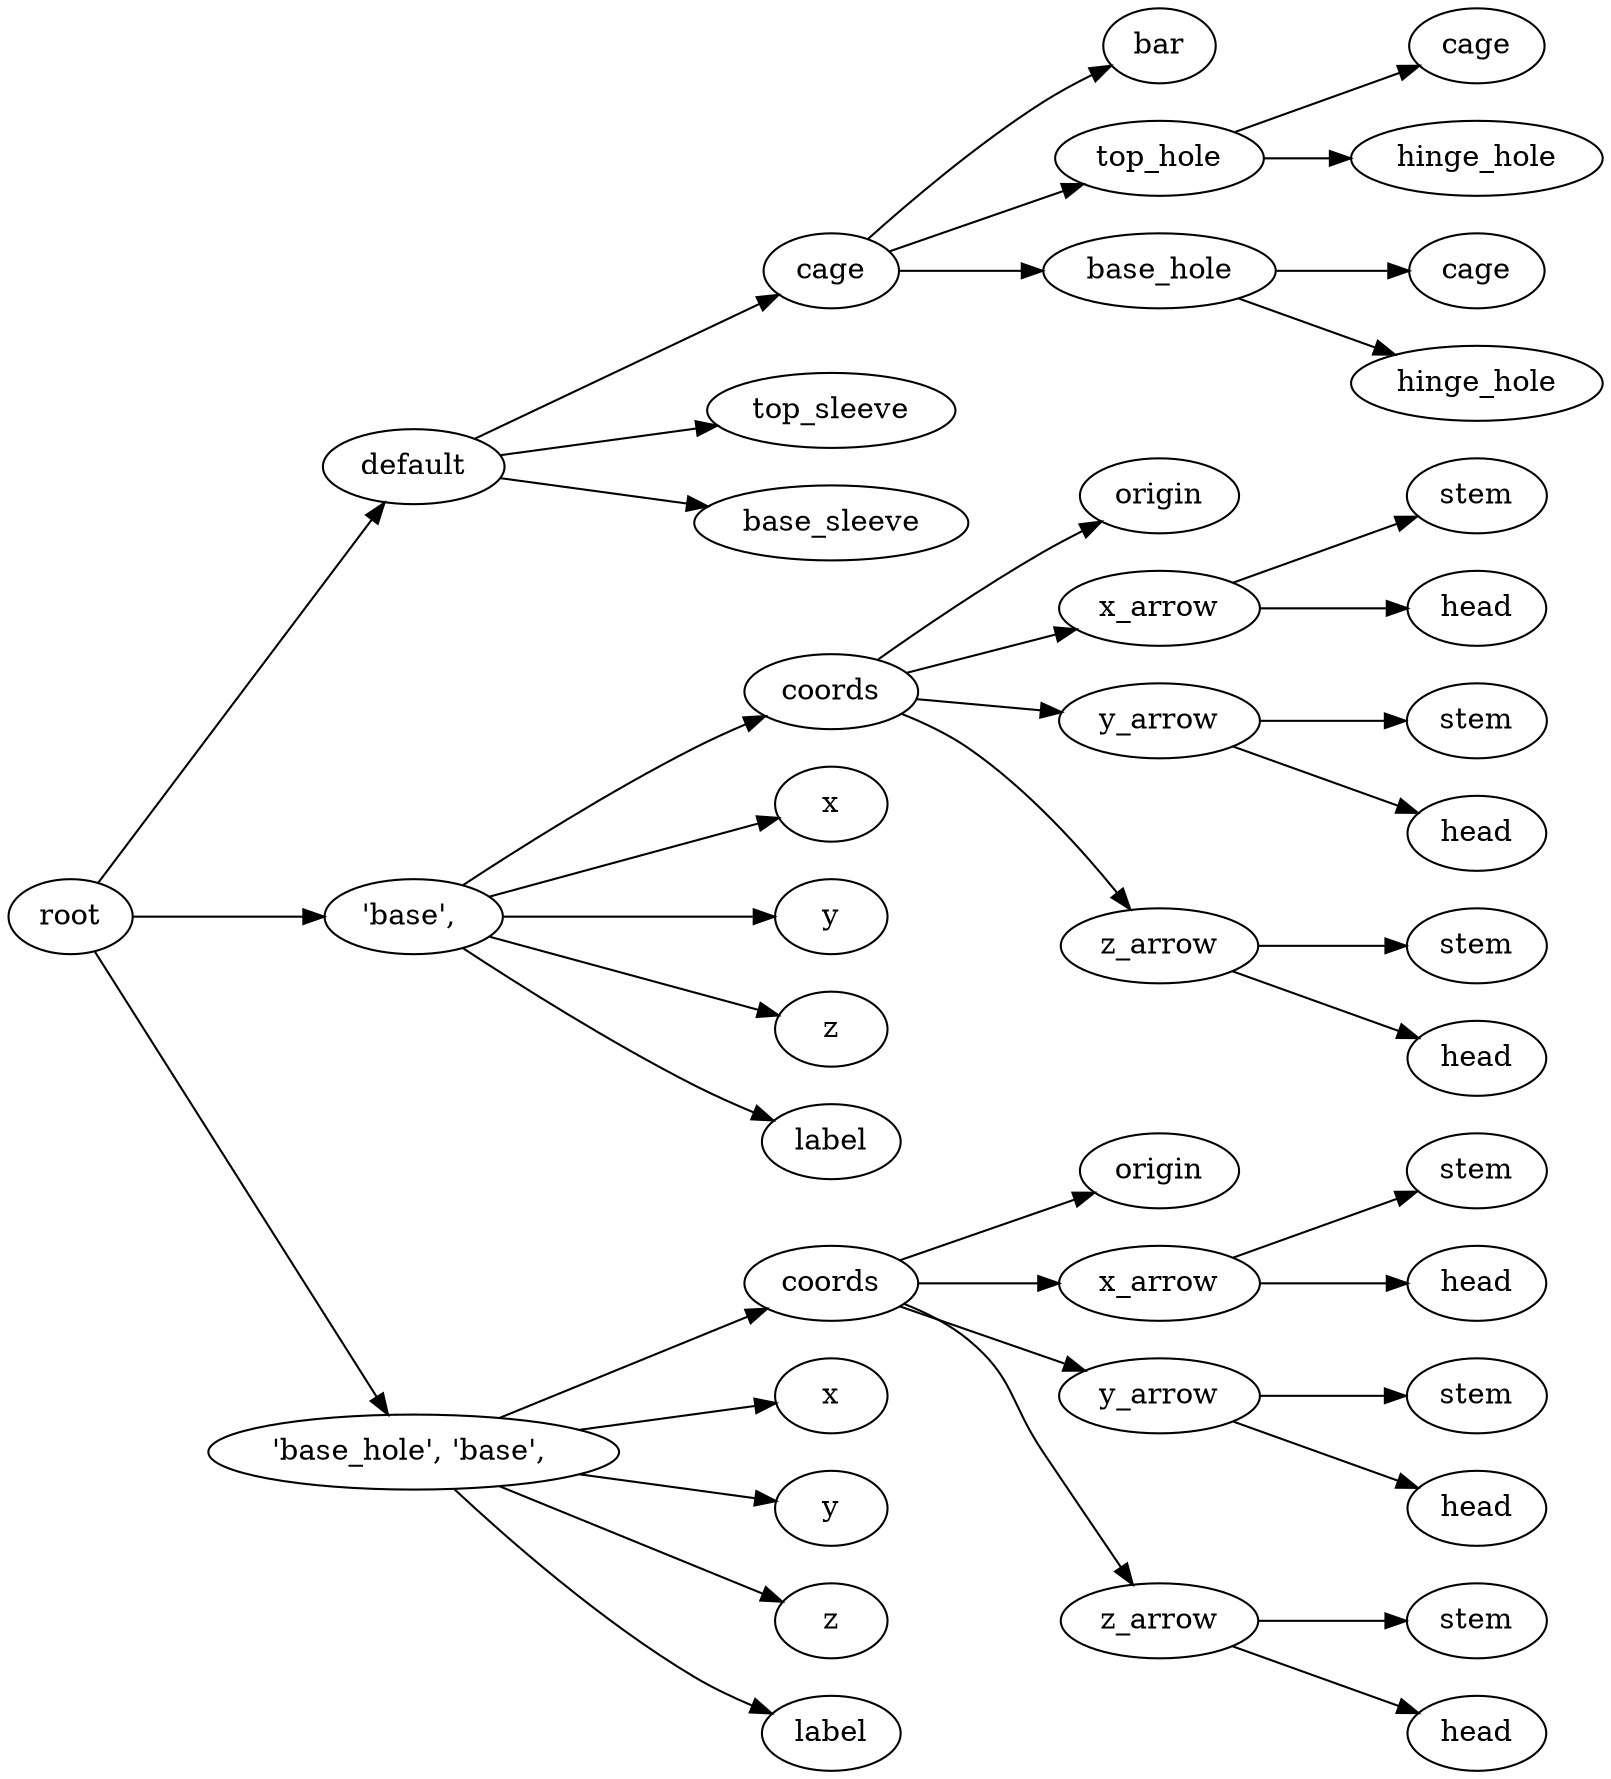 digraph default {
	graph [rankdir=LR]
	root_274 [label=root href="javascript:s=&quot;\(\)\nNone&quot;; console.log(s); alert(s);"]
	default_275 [label=default href="javascript:s=&quot;\(&#x27;default&#x27;,\)\nHingeBar3XEndHoles&quot;; console.log(s); alert(s);" tooltip=HingeBar3XEndHoles]
	cage_276 [label=cage href="javascript:s=&quot;\(&#x27;default&#x27;,\ &#x27;cage&#x27;\)\nHingeBar3X&quot;; console.log(s); alert(s);" tooltip=HingeBar3X]
	bar_277 [label=bar href="javascript:s=&quot;\(&#x27;default&#x27;,\ &#x27;cage&#x27;,\ &#x27;bar&#x27;\)\nCylinder&quot;; console.log(s); alert(s);" tooltip=Cylinder]
	top_hole_278 [label=top_hole href="javascript:s=&quot;\(&#x27;default&#x27;,\ &#x27;cage&#x27;,\ &#x27;top_hole&#x27;\)\nHingeHole&quot;; console.log(s); alert(s);" tooltip=HingeHole]
	cage_279 [label=cage href="javascript:s=&quot;\(&#x27;default&#x27;,\ &#x27;cage&#x27;,\ &#x27;top_hole&#x27;,\ &#x27;cage&#x27;\)\nCylinder&quot;; console.log(s); alert(s);" tooltip=Cylinder]
	hinge_hole_280 [label=hinge_hole href="javascript:s=&quot;\(&#x27;default&#x27;,\ &#x27;cage&#x27;,\ &#x27;top_hole&#x27;,\ &#x27;hinge_hole&#x27;\)\nRotateExtrude&quot;; console.log(s); alert(s);" tooltip=RotateExtrude]
	base_hole_281 [label=base_hole href="javascript:s=&quot;\(&#x27;default&#x27;,\ &#x27;cage&#x27;,\ &#x27;base_hole&#x27;\)\nHingeHole&quot;; console.log(s); alert(s);" tooltip=HingeHole]
	cage_282 [label=cage href="javascript:s=&quot;\(&#x27;default&#x27;,\ &#x27;cage&#x27;,\ &#x27;base_hole&#x27;,\ &#x27;cage&#x27;\)\nCylinder&quot;; console.log(s); alert(s);" tooltip=Cylinder]
	hinge_hole_283 [label=hinge_hole href="javascript:s=&quot;\(&#x27;default&#x27;,\ &#x27;cage&#x27;,\ &#x27;base_hole&#x27;,\ &#x27;hinge_hole&#x27;\)\nRotateExtrude&quot;; console.log(s); alert(s);" tooltip=RotateExtrude]
	top_sleeve_284 [label=top_sleeve href="javascript:s=&quot;\(&#x27;default&#x27;,\ &#x27;top_sleeve&#x27;\)\nCylinder&quot;; console.log(s); alert(s);" tooltip=Cylinder]
	base_sleeve_285 [label=base_sleeve href="javascript:s=&quot;\(&#x27;default&#x27;,\ &#x27;base_sleeve&#x27;\)\nCylinder&quot;; console.log(s); alert(s);" tooltip=Cylinder]
	286 [label="'base',\ " href="javascript:s=&quot;\(&quot;&#x27;base&#x27;,\ &quot;,\)\nAnnotatedCoordinates&quot;; console.log(s); alert(s);" tooltip=AnnotatedCoordinates]
	coords_287 [label=coords href="javascript:s=&quot;\(&quot;&#x27;base&#x27;,\ &quot;,\ &#x27;coords&#x27;\)\nCoordinates&quot;; console.log(s); alert(s);" tooltip=Coordinates]
	origin_288 [label=origin href="javascript:s=&quot;\(&quot;&#x27;base&#x27;,\ &quot;,\ &#x27;coords&#x27;,\ &#x27;origin&#x27;\)\nCoordinatesCage&quot;; console.log(s); alert(s);" tooltip=CoordinatesCage]
	x_arrow_289 [label=x_arrow href="javascript:s=&quot;\(&quot;&#x27;base&#x27;,\ &quot;,\ &#x27;coords&#x27;,\ &#x27;x_arrow&#x27;\)\nArrow&quot;; console.log(s); alert(s);" tooltip=Arrow]
	stem_290 [label=stem href="javascript:s=&quot;\(&quot;&#x27;base&#x27;,\ &quot;,\ &#x27;coords&#x27;,\ &#x27;x_arrow&#x27;,\ &#x27;stem&#x27;\)\nCone&quot;; console.log(s); alert(s);" tooltip=Cone]
	head_291 [label=head href="javascript:s=&quot;\(&quot;&#x27;base&#x27;,\ &quot;,\ &#x27;coords&#x27;,\ &#x27;x_arrow&#x27;,\ &#x27;head&#x27;\)\nCone&quot;; console.log(s); alert(s);" tooltip=Cone]
	y_arrow_292 [label=y_arrow href="javascript:s=&quot;\(&quot;&#x27;base&#x27;,\ &quot;,\ &#x27;coords&#x27;,\ &#x27;y_arrow&#x27;\)\nArrow&quot;; console.log(s); alert(s);" tooltip=Arrow]
	stem_293 [label=stem href="javascript:s=&quot;\(&quot;&#x27;base&#x27;,\ &quot;,\ &#x27;coords&#x27;,\ &#x27;y_arrow&#x27;,\ &#x27;stem&#x27;\)\nCone&quot;; console.log(s); alert(s);" tooltip=Cone]
	head_294 [label=head href="javascript:s=&quot;\(&quot;&#x27;base&#x27;,\ &quot;,\ &#x27;coords&#x27;,\ &#x27;y_arrow&#x27;,\ &#x27;head&#x27;\)\nCone&quot;; console.log(s); alert(s);" tooltip=Cone]
	z_arrow_295 [label=z_arrow href="javascript:s=&quot;\(&quot;&#x27;base&#x27;,\ &quot;,\ &#x27;coords&#x27;,\ &#x27;z_arrow&#x27;\)\nArrow&quot;; console.log(s); alert(s);" tooltip=Arrow]
	stem_296 [label=stem href="javascript:s=&quot;\(&quot;&#x27;base&#x27;,\ &quot;,\ &#x27;coords&#x27;,\ &#x27;z_arrow&#x27;,\ &#x27;stem&#x27;\)\nCone&quot;; console.log(s); alert(s);" tooltip=Cone]
	head_297 [label=head href="javascript:s=&quot;\(&quot;&#x27;base&#x27;,\ &quot;,\ &#x27;coords&#x27;,\ &#x27;z_arrow&#x27;,\ &#x27;head&#x27;\)\nCone&quot;; console.log(s); alert(s);" tooltip=Cone]
	x_298 [label=x href="javascript:s=&quot;\(&quot;&#x27;base&#x27;,\ &quot;,\ &#x27;x&#x27;\)\nText&quot;; console.log(s); alert(s);" tooltip=Text]
	y_299 [label=y href="javascript:s=&quot;\(&quot;&#x27;base&#x27;,\ &quot;,\ &#x27;y&#x27;\)\nText&quot;; console.log(s); alert(s);" tooltip=Text]
	z_300 [label=z href="javascript:s=&quot;\(&quot;&#x27;base&#x27;,\ &quot;,\ &#x27;z&#x27;\)\nText&quot;; console.log(s); alert(s);" tooltip=Text]
	label_301 [label=label href="javascript:s=&quot;\(&quot;&#x27;base&#x27;,\ &quot;,\ &#x27;label&#x27;\)\nText&quot;; console.log(s); alert(s);" tooltip=Text]
	302 [label="'base_hole',\ 'base',\ " href="javascript:s=&quot;\(&quot;&#x27;base_hole&#x27;,\ &#x27;base&#x27;,\ &quot;,\)\nAnnotatedCoordinates&quot;; console.log(s); alert(s);" tooltip=AnnotatedCoordinates]
	coords_303 [label=coords href="javascript:s=&quot;\(&quot;&#x27;base_hole&#x27;,\ &#x27;base&#x27;,\ &quot;,\ &#x27;coords&#x27;\)\nCoordinates&quot;; console.log(s); alert(s);" tooltip=Coordinates]
	origin_304 [label=origin href="javascript:s=&quot;\(&quot;&#x27;base_hole&#x27;,\ &#x27;base&#x27;,\ &quot;,\ &#x27;coords&#x27;,\ &#x27;origin&#x27;\)\nCoordinatesCage&quot;; console.log(s); alert(s);" tooltip=CoordinatesCage]
	x_arrow_305 [label=x_arrow href="javascript:s=&quot;\(&quot;&#x27;base_hole&#x27;,\ &#x27;base&#x27;,\ &quot;,\ &#x27;coords&#x27;,\ &#x27;x_arrow&#x27;\)\nArrow&quot;; console.log(s); alert(s);" tooltip=Arrow]
	stem_306 [label=stem href="javascript:s=&quot;\(&quot;&#x27;base_hole&#x27;,\ &#x27;base&#x27;,\ &quot;,\ &#x27;coords&#x27;,\ &#x27;x_arrow&#x27;,\ &#x27;stem&#x27;\)\nCone&quot;; console.log(s); alert(s);" tooltip=Cone]
	head_307 [label=head href="javascript:s=&quot;\(&quot;&#x27;base_hole&#x27;,\ &#x27;base&#x27;,\ &quot;,\ &#x27;coords&#x27;,\ &#x27;x_arrow&#x27;,\ &#x27;head&#x27;\)\nCone&quot;; console.log(s); alert(s);" tooltip=Cone]
	y_arrow_308 [label=y_arrow href="javascript:s=&quot;\(&quot;&#x27;base_hole&#x27;,\ &#x27;base&#x27;,\ &quot;,\ &#x27;coords&#x27;,\ &#x27;y_arrow&#x27;\)\nArrow&quot;; console.log(s); alert(s);" tooltip=Arrow]
	stem_309 [label=stem href="javascript:s=&quot;\(&quot;&#x27;base_hole&#x27;,\ &#x27;base&#x27;,\ &quot;,\ &#x27;coords&#x27;,\ &#x27;y_arrow&#x27;,\ &#x27;stem&#x27;\)\nCone&quot;; console.log(s); alert(s);" tooltip=Cone]
	head_310 [label=head href="javascript:s=&quot;\(&quot;&#x27;base_hole&#x27;,\ &#x27;base&#x27;,\ &quot;,\ &#x27;coords&#x27;,\ &#x27;y_arrow&#x27;,\ &#x27;head&#x27;\)\nCone&quot;; console.log(s); alert(s);" tooltip=Cone]
	z_arrow_311 [label=z_arrow href="javascript:s=&quot;\(&quot;&#x27;base_hole&#x27;,\ &#x27;base&#x27;,\ &quot;,\ &#x27;coords&#x27;,\ &#x27;z_arrow&#x27;\)\nArrow&quot;; console.log(s); alert(s);" tooltip=Arrow]
	stem_312 [label=stem href="javascript:s=&quot;\(&quot;&#x27;base_hole&#x27;,\ &#x27;base&#x27;,\ &quot;,\ &#x27;coords&#x27;,\ &#x27;z_arrow&#x27;,\ &#x27;stem&#x27;\)\nCone&quot;; console.log(s); alert(s);" tooltip=Cone]
	head_313 [label=head href="javascript:s=&quot;\(&quot;&#x27;base_hole&#x27;,\ &#x27;base&#x27;,\ &quot;,\ &#x27;coords&#x27;,\ &#x27;z_arrow&#x27;,\ &#x27;head&#x27;\)\nCone&quot;; console.log(s); alert(s);" tooltip=Cone]
	x_314 [label=x href="javascript:s=&quot;\(&quot;&#x27;base_hole&#x27;,\ &#x27;base&#x27;,\ &quot;,\ &#x27;x&#x27;\)\nText&quot;; console.log(s); alert(s);" tooltip=Text]
	y_315 [label=y href="javascript:s=&quot;\(&quot;&#x27;base_hole&#x27;,\ &#x27;base&#x27;,\ &quot;,\ &#x27;y&#x27;\)\nText&quot;; console.log(s); alert(s);" tooltip=Text]
	z_316 [label=z href="javascript:s=&quot;\(&quot;&#x27;base_hole&#x27;,\ &#x27;base&#x27;,\ &quot;,\ &#x27;z&#x27;\)\nText&quot;; console.log(s); alert(s);" tooltip=Text]
	label_317 [label=label href="javascript:s=&quot;\(&quot;&#x27;base_hole&#x27;,\ &#x27;base&#x27;,\ &quot;,\ &#x27;label&#x27;\)\nText&quot;; console.log(s); alert(s);" tooltip=Text]
	root_274 -> default_275
	default_275 -> cage_276
	cage_276 -> bar_277
	cage_276 -> top_hole_278
	top_hole_278 -> cage_279
	top_hole_278 -> hinge_hole_280
	cage_276 -> base_hole_281
	base_hole_281 -> cage_282
	base_hole_281 -> hinge_hole_283
	default_275 -> top_sleeve_284
	default_275 -> base_sleeve_285
	root_274 -> 286
	286 -> coords_287
	coords_287 -> origin_288
	coords_287 -> x_arrow_289
	x_arrow_289 -> stem_290
	x_arrow_289 -> head_291
	coords_287 -> y_arrow_292
	y_arrow_292 -> stem_293
	y_arrow_292 -> head_294
	coords_287 -> z_arrow_295
	z_arrow_295 -> stem_296
	z_arrow_295 -> head_297
	286 -> x_298
	286 -> y_299
	286 -> z_300
	286 -> label_301
	root_274 -> 302
	302 -> coords_303
	coords_303 -> origin_304
	coords_303 -> x_arrow_305
	x_arrow_305 -> stem_306
	x_arrow_305 -> head_307
	coords_303 -> y_arrow_308
	y_arrow_308 -> stem_309
	y_arrow_308 -> head_310
	coords_303 -> z_arrow_311
	z_arrow_311 -> stem_312
	z_arrow_311 -> head_313
	302 -> x_314
	302 -> y_315
	302 -> z_316
	302 -> label_317
}
